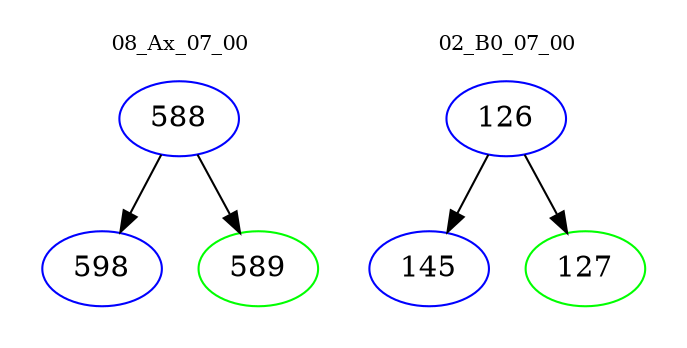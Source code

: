 digraph{
subgraph cluster_0 {
color = white
label = "08_Ax_07_00";
fontsize=10;
T0_588 [label="588", color="blue"]
T0_588 -> T0_598 [color="black"]
T0_598 [label="598", color="blue"]
T0_588 -> T0_589 [color="black"]
T0_589 [label="589", color="green"]
}
subgraph cluster_1 {
color = white
label = "02_B0_07_00";
fontsize=10;
T1_126 [label="126", color="blue"]
T1_126 -> T1_145 [color="black"]
T1_145 [label="145", color="blue"]
T1_126 -> T1_127 [color="black"]
T1_127 [label="127", color="green"]
}
}
